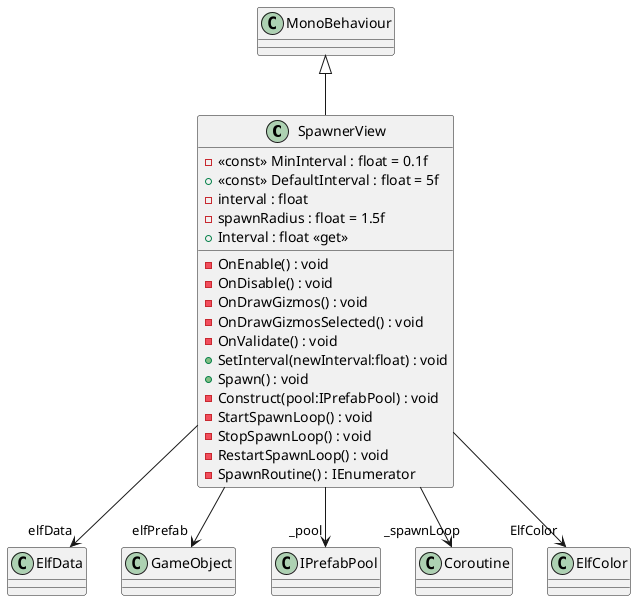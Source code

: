 @startuml
class SpawnerView {
    - <<const>> MinInterval : float = 0.1f
    + <<const>> DefaultInterval : float = 5f
    - interval : float
    - spawnRadius : float = 1.5f
    - OnEnable() : void
    - OnDisable() : void
    - OnDrawGizmos() : void
    - OnDrawGizmosSelected() : void
    - OnValidate() : void
    + Interval : float <<get>>
    + SetInterval(newInterval:float) : void
    + Spawn() : void
    - Construct(pool:IPrefabPool) : void
    - StartSpawnLoop() : void
    - StopSpawnLoop() : void
    - RestartSpawnLoop() : void
    - SpawnRoutine() : IEnumerator
}
MonoBehaviour <|-- SpawnerView
SpawnerView --> "elfData" ElfData
SpawnerView --> "elfPrefab" GameObject
SpawnerView --> "_pool" IPrefabPool
SpawnerView --> "_spawnLoop" Coroutine
SpawnerView --> "ElfColor" ElfColor
@enduml
